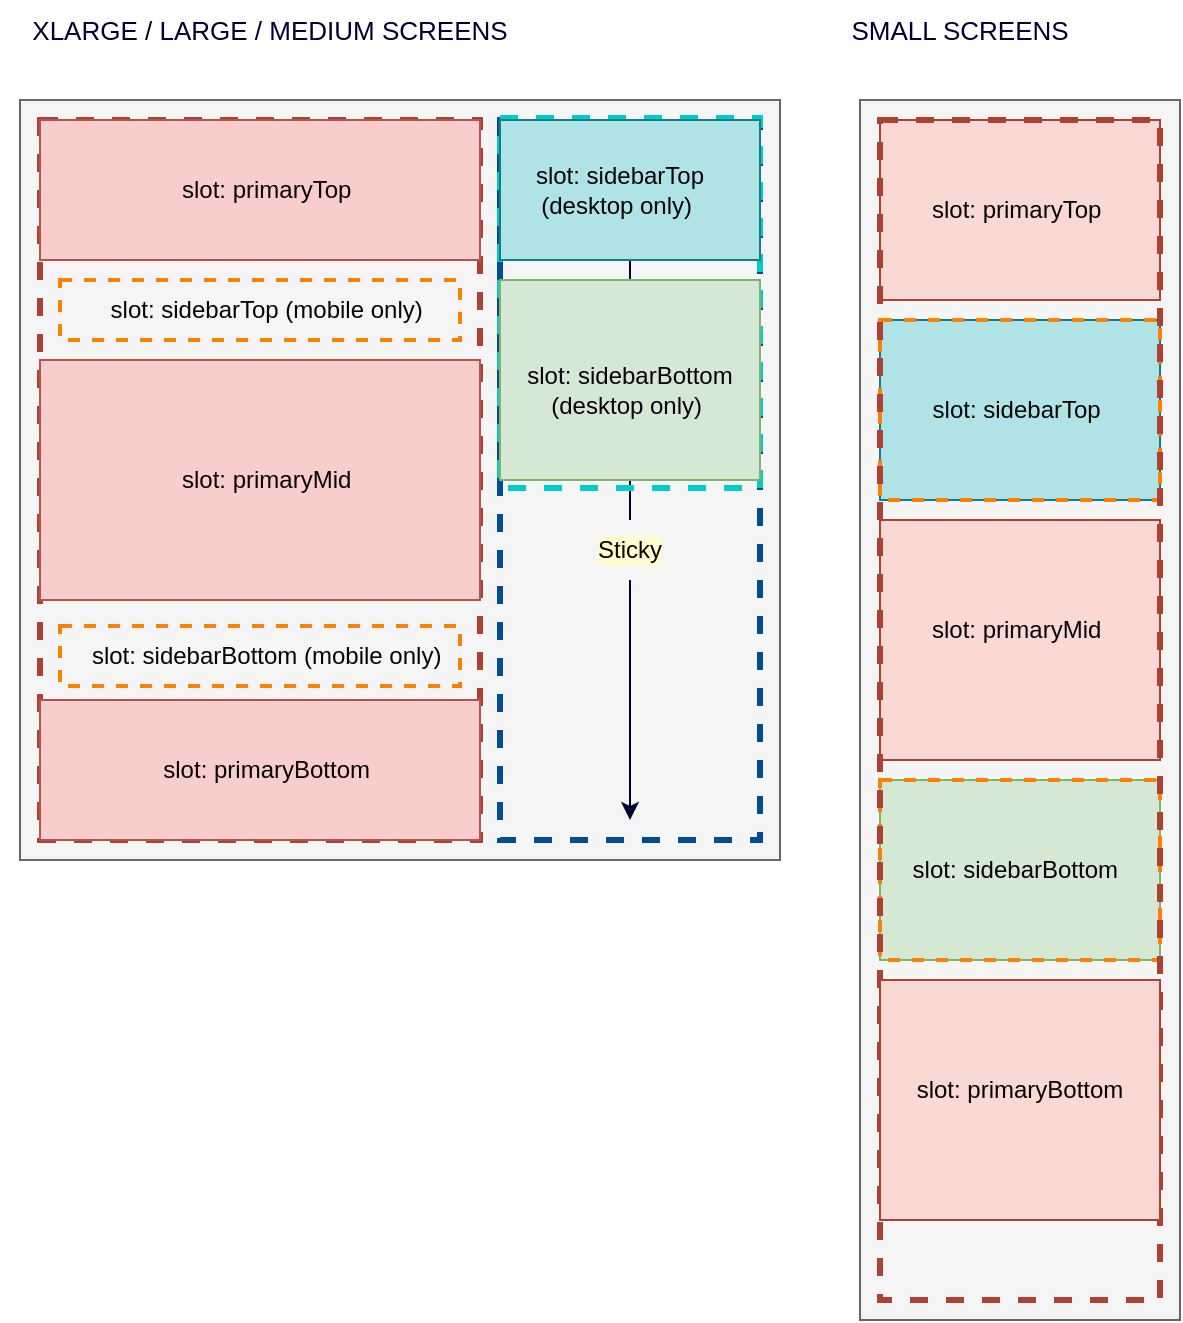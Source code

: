 <mxfile>
    <diagram id="k3MkfsP0TAj-Hgy-79KS" name="Page-1">
        <mxGraphModel dx="650" dy="1500" grid="1" gridSize="10" guides="1" tooltips="1" connect="1" arrows="1" fold="1" page="1" pageScale="1" pageWidth="850" pageHeight="1100" math="0" shadow="0">
            <root>
                <mxCell id="0"/>
                <mxCell id="1" parent="0"/>
                <mxCell id="2" value="" style="whiteSpace=wrap;html=1;aspect=fixed;fillColor=#f5f5f5;fontColor=#333333;strokeColor=#666666;" vertex="1" parent="1">
                    <mxGeometry x="20" y="10" width="380" height="380" as="geometry"/>
                </mxCell>
                <mxCell id="3" value="" style="rounded=0;whiteSpace=wrap;html=1;fillColor=none;strokeColor=#ae4132;dashed=1;strokeWidth=3;" vertex="1" parent="1">
                    <mxGeometry x="30" y="20" width="220" height="360" as="geometry"/>
                </mxCell>
                <mxCell id="9" value="" style="rounded=0;whiteSpace=wrap;html=1;fillColor=#f5f5f5;fontColor=#333333;strokeColor=#666666;" vertex="1" parent="1">
                    <mxGeometry x="440" y="10" width="160" height="610" as="geometry"/>
                </mxCell>
                <mxCell id="10" value="" style="rounded=0;whiteSpace=wrap;html=1;fillColor=#fad9d5;strokeColor=#ae4132;" vertex="1" parent="1">
                    <mxGeometry x="450" y="20" width="140" height="90" as="geometry"/>
                </mxCell>
                <mxCell id="11" value="" style="rounded=0;whiteSpace=wrap;html=1;fillColor=#b0e3e6;strokeColor=#0e8088;" vertex="1" parent="1">
                    <mxGeometry x="450" y="120" width="140" height="90" as="geometry"/>
                </mxCell>
                <mxCell id="12" value="" style="rounded=0;whiteSpace=wrap;html=1;fillColor=#fad9d5;strokeColor=#ae4132;" vertex="1" parent="1">
                    <mxGeometry x="450" y="220" width="140" height="120" as="geometry"/>
                </mxCell>
                <mxCell id="14" value="" style="rounded=0;whiteSpace=wrap;html=1;fillColor=none;strokeWidth=3;dashed=1;strokeColor=#004C99;" vertex="1" parent="1">
                    <mxGeometry x="260" y="20" width="130" height="360" as="geometry"/>
                </mxCell>
                <mxCell id="18" value="" style="endArrow=classic;html=1;exitX=0.5;exitY=1;exitDx=0;exitDy=0;strokeColor=#000033;startArrow=none;" edge="1" parent="1" source="20">
                    <mxGeometry relative="1" as="geometry">
                        <mxPoint x="210" y="190" as="sourcePoint"/>
                        <mxPoint x="325" y="370" as="targetPoint"/>
                        <Array as="points">
                            <mxPoint x="325" y="270"/>
                        </Array>
                    </mxGeometry>
                </mxCell>
                <mxCell id="21" value="" style="endArrow=none;html=1;exitX=0.5;exitY=1;exitDx=0;exitDy=0;strokeColor=#000033;" edge="1" parent="1" source="4" target="20">
                    <mxGeometry relative="1" as="geometry">
                        <mxPoint x="325" y="150" as="sourcePoint"/>
                        <mxPoint x="325" y="380" as="targetPoint"/>
                        <Array as="points"/>
                    </mxGeometry>
                </mxCell>
                <mxCell id="20" value="Sticky" style="text;html=1;strokeColor=none;fillColor=none;align=center;verticalAlign=middle;whiteSpace=wrap;rounded=0;dashed=1;labelBackgroundColor=#FFF9CF;strokeWidth=4;fontColor=#050505;" vertex="1" parent="1">
                    <mxGeometry x="295" y="220" width="60" height="30" as="geometry"/>
                </mxCell>
                <mxCell id="24" value="" style="rounded=0;whiteSpace=wrap;html=1;fillColor=#d5e8d4;strokeColor=#82b366;" vertex="1" parent="1">
                    <mxGeometry x="450" y="350" width="140" height="90" as="geometry"/>
                </mxCell>
                <mxCell id="28" value="" style="rounded=0;whiteSpace=wrap;html=1;fillColor=#f8cecc;strokeColor=#b85450;" vertex="1" parent="1">
                    <mxGeometry x="30" y="20" width="220" height="70" as="geometry"/>
                </mxCell>
                <mxCell id="29" value="" style="rounded=0;whiteSpace=wrap;html=1;fillColor=#f8cecc;strokeColor=#b85450;" vertex="1" parent="1">
                    <mxGeometry x="30" y="140" width="220" height="120" as="geometry"/>
                </mxCell>
                <mxCell id="31" value="" style="rounded=0;whiteSpace=wrap;html=1;dashed=1;labelBackgroundColor=none;strokeColor=#FF8000;strokeWidth=2;fontColor=#050505;fillColor=none;" vertex="1" parent="1">
                    <mxGeometry x="40" y="100" width="200" height="30" as="geometry"/>
                </mxCell>
                <mxCell id="32" value="slot: primaryTop&amp;nbsp;" style="text;html=1;strokeColor=none;fillColor=none;align=center;verticalAlign=middle;whiteSpace=wrap;rounded=0;dashed=1;labelBackgroundColor=none;strokeWidth=2;fontColor=#050505;" vertex="1" parent="1">
                    <mxGeometry x="50" y="40" width="190" height="30" as="geometry"/>
                </mxCell>
                <mxCell id="36" value="" style="rounded=0;whiteSpace=wrap;html=1;dashed=1;labelBackgroundColor=none;strokeColor=#FF8000;strokeWidth=2;fontColor=#050505;fillColor=none;" vertex="1" parent="1">
                    <mxGeometry x="450" y="120" width="140" height="90" as="geometry"/>
                </mxCell>
                <mxCell id="39" value="" style="rounded=0;whiteSpace=wrap;html=1;dashed=1;labelBackgroundColor=none;strokeColor=#FF8000;strokeWidth=2;fontColor=#050505;fillColor=none;" vertex="1" parent="1">
                    <mxGeometry x="450" y="350" width="140" height="90" as="geometry"/>
                </mxCell>
                <mxCell id="47" value="" style="rounded=0;whiteSpace=wrap;html=1;fillColor=none;strokeWidth=3;dashed=1;strokeColor=#00CCCC;" vertex="1" parent="1">
                    <mxGeometry x="260" y="19" width="130" height="185" as="geometry"/>
                </mxCell>
                <mxCell id="44" value="" style="rounded=0;whiteSpace=wrap;html=1;fillColor=none;strokeColor=#ae4132;dashed=1;strokeWidth=3;movable=0;resizable=0;rotatable=0;deletable=0;editable=0;connectable=0;" vertex="1" parent="1">
                    <mxGeometry x="450" y="20" width="140" height="590" as="geometry"/>
                </mxCell>
                <mxCell id="4" value="" style="rounded=0;whiteSpace=wrap;html=1;fillColor=#b0e3e6;strokeColor=#0e8088;" vertex="1" parent="1">
                    <mxGeometry x="260" y="20" width="130" height="70" as="geometry"/>
                </mxCell>
                <mxCell id="23" value="" style="rounded=0;whiteSpace=wrap;html=1;fillColor=#d5e8d4;strokeColor=#82b366;" vertex="1" parent="1">
                    <mxGeometry x="260" y="100" width="130" height="100" as="geometry"/>
                </mxCell>
                <mxCell id="49" value="SMALL SCREENS" style="text;html=1;strokeColor=none;fillColor=none;align=center;verticalAlign=middle;whiteSpace=wrap;rounded=0;dashed=1;labelBackgroundColor=#FFFFFF;strokeWidth=2;fontSize=13;fontColor=#000033;" vertex="1" parent="1">
                    <mxGeometry x="430" y="-40" width="120" height="30" as="geometry"/>
                </mxCell>
                <mxCell id="66" value="slot: sidebarTop (mobile only)&amp;nbsp;" style="text;html=1;strokeColor=none;fillColor=none;align=center;verticalAlign=middle;whiteSpace=wrap;rounded=0;dashed=1;labelBackgroundColor=none;strokeWidth=2;fontColor=#050505;" vertex="1" parent="1">
                    <mxGeometry x="50" y="100" width="190" height="30" as="geometry"/>
                </mxCell>
                <mxCell id="68" value="slot: primaryMid&amp;nbsp;" style="text;html=1;strokeColor=none;fillColor=none;align=center;verticalAlign=middle;whiteSpace=wrap;rounded=0;dashed=1;labelBackgroundColor=none;strokeWidth=2;fontColor=#050505;" vertex="1" parent="1">
                    <mxGeometry x="50" y="185" width="190" height="30" as="geometry"/>
                </mxCell>
                <mxCell id="69" value="" style="rounded=0;whiteSpace=wrap;html=1;dashed=1;labelBackgroundColor=none;strokeColor=#FF8000;strokeWidth=2;fontColor=#050505;fillColor=none;" vertex="1" parent="1">
                    <mxGeometry x="40" y="273" width="200" height="30" as="geometry"/>
                </mxCell>
                <mxCell id="70" value="slot: sidebarBottom (mobile only)&amp;nbsp;" style="text;html=1;strokeColor=none;fillColor=none;align=center;verticalAlign=middle;whiteSpace=wrap;rounded=0;dashed=1;labelBackgroundColor=none;strokeWidth=2;fontColor=#050505;" vertex="1" parent="1">
                    <mxGeometry x="50" y="273" width="190" height="30" as="geometry"/>
                </mxCell>
                <mxCell id="71" value="" style="rounded=0;whiteSpace=wrap;html=1;fillColor=#f8cecc;strokeColor=#b85450;" vertex="1" parent="1">
                    <mxGeometry x="30" y="310" width="220" height="70" as="geometry"/>
                </mxCell>
                <mxCell id="72" value="slot: primaryBottom&amp;nbsp;" style="text;html=1;strokeColor=none;fillColor=none;align=center;verticalAlign=middle;whiteSpace=wrap;rounded=0;dashed=1;labelBackgroundColor=none;strokeWidth=2;fontColor=#050505;" vertex="1" parent="1">
                    <mxGeometry x="50" y="330" width="190" height="30" as="geometry"/>
                </mxCell>
                <mxCell id="73" value="slot: sidebarTop (desktop only)&amp;nbsp;" style="text;html=1;strokeColor=none;fillColor=none;align=center;verticalAlign=middle;whiteSpace=wrap;rounded=0;dashed=1;labelBackgroundColor=none;strokeWidth=2;fontColor=#050505;" vertex="1" parent="1">
                    <mxGeometry x="260" y="40" width="120" height="30" as="geometry"/>
                </mxCell>
                <mxCell id="74" value="slot: sidebarBottom (desktop only)&amp;nbsp;" style="text;html=1;strokeColor=none;fillColor=none;align=center;verticalAlign=middle;whiteSpace=wrap;rounded=0;dashed=1;labelBackgroundColor=none;strokeWidth=2;fontColor=#050505;" vertex="1" parent="1">
                    <mxGeometry x="265" y="140" width="120" height="30" as="geometry"/>
                </mxCell>
                <mxCell id="75" value="XLARGE / LARGE / MEDIUM SCREENS" style="text;html=1;strokeColor=none;fillColor=none;align=center;verticalAlign=middle;whiteSpace=wrap;rounded=0;dashed=1;labelBackgroundColor=#FFFFFF;strokeWidth=2;fontSize=13;fontColor=#000033;" vertex="1" parent="1">
                    <mxGeometry x="10" y="-40" width="270" height="30" as="geometry"/>
                </mxCell>
                <mxCell id="76" value="slot: primaryTop&amp;nbsp;" style="text;html=1;strokeColor=none;fillColor=none;align=center;verticalAlign=middle;whiteSpace=wrap;rounded=0;dashed=1;labelBackgroundColor=none;strokeWidth=2;fontColor=#050505;" vertex="1" parent="1">
                    <mxGeometry x="450" y="50" width="140" height="30" as="geometry"/>
                </mxCell>
                <mxCell id="77" value="slot: primaryMid&amp;nbsp;" style="text;html=1;strokeColor=none;fillColor=none;align=center;verticalAlign=middle;whiteSpace=wrap;rounded=0;dashed=1;labelBackgroundColor=none;strokeWidth=2;fontColor=#050505;" vertex="1" parent="1">
                    <mxGeometry x="450" y="260" width="140" height="30" as="geometry"/>
                </mxCell>
                <mxCell id="78" value="" style="rounded=0;whiteSpace=wrap;html=1;fillColor=#fad9d5;strokeColor=#ae4132;" vertex="1" parent="1">
                    <mxGeometry x="450" y="450" width="140" height="120" as="geometry"/>
                </mxCell>
                <mxCell id="79" value="slot: primaryBottom" style="text;html=1;strokeColor=none;fillColor=none;align=center;verticalAlign=middle;whiteSpace=wrap;rounded=0;dashed=1;labelBackgroundColor=none;strokeWidth=2;fontColor=#050505;" vertex="1" parent="1">
                    <mxGeometry x="450" y="490" width="140" height="30" as="geometry"/>
                </mxCell>
                <mxCell id="80" value="slot: sidebarTop&amp;nbsp;" style="text;html=1;strokeColor=none;fillColor=none;align=center;verticalAlign=middle;whiteSpace=wrap;rounded=0;dashed=1;labelBackgroundColor=none;strokeWidth=2;fontColor=#050505;" vertex="1" parent="1">
                    <mxGeometry x="460" y="150" width="120" height="30" as="geometry"/>
                </mxCell>
                <mxCell id="81" value="slot: sidebarBottom&amp;nbsp;&amp;nbsp;" style="text;html=1;strokeColor=none;fillColor=none;align=center;verticalAlign=middle;whiteSpace=wrap;rounded=0;dashed=1;labelBackgroundColor=none;strokeWidth=2;fontColor=#050505;" vertex="1" parent="1">
                    <mxGeometry x="461" y="380" width="120" height="30" as="geometry"/>
                </mxCell>
            </root>
        </mxGraphModel>
    </diagram>
</mxfile>